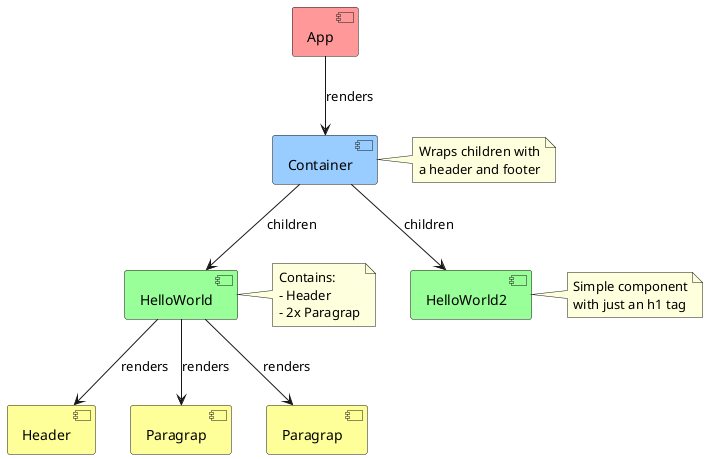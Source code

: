 @startuml NestedComponent

component [App] as app #ff9999
component [Container] as container #99ccff
component [HelloWorld] as hw #99ff99
component [HelloWorld2] as hw2 #99ff99
component [Header] as header #ffff99
component [Paragrap] as paragrap1 #ffff99
component [Paragrap] as paragrap2 #ffff99

app --> container : renders
container --> hw : children
container --> hw2 : children
hw --> header : renders
hw --> paragrap1 : renders
hw --> paragrap2 : renders

note right of hw
  Contains:
  - Header
  - 2x Paragrap
end note

note right of hw2
  Simple component
  with just an h1 tag
end note

note right of container
  Wraps children with
  a header and footer
end note

@enduml